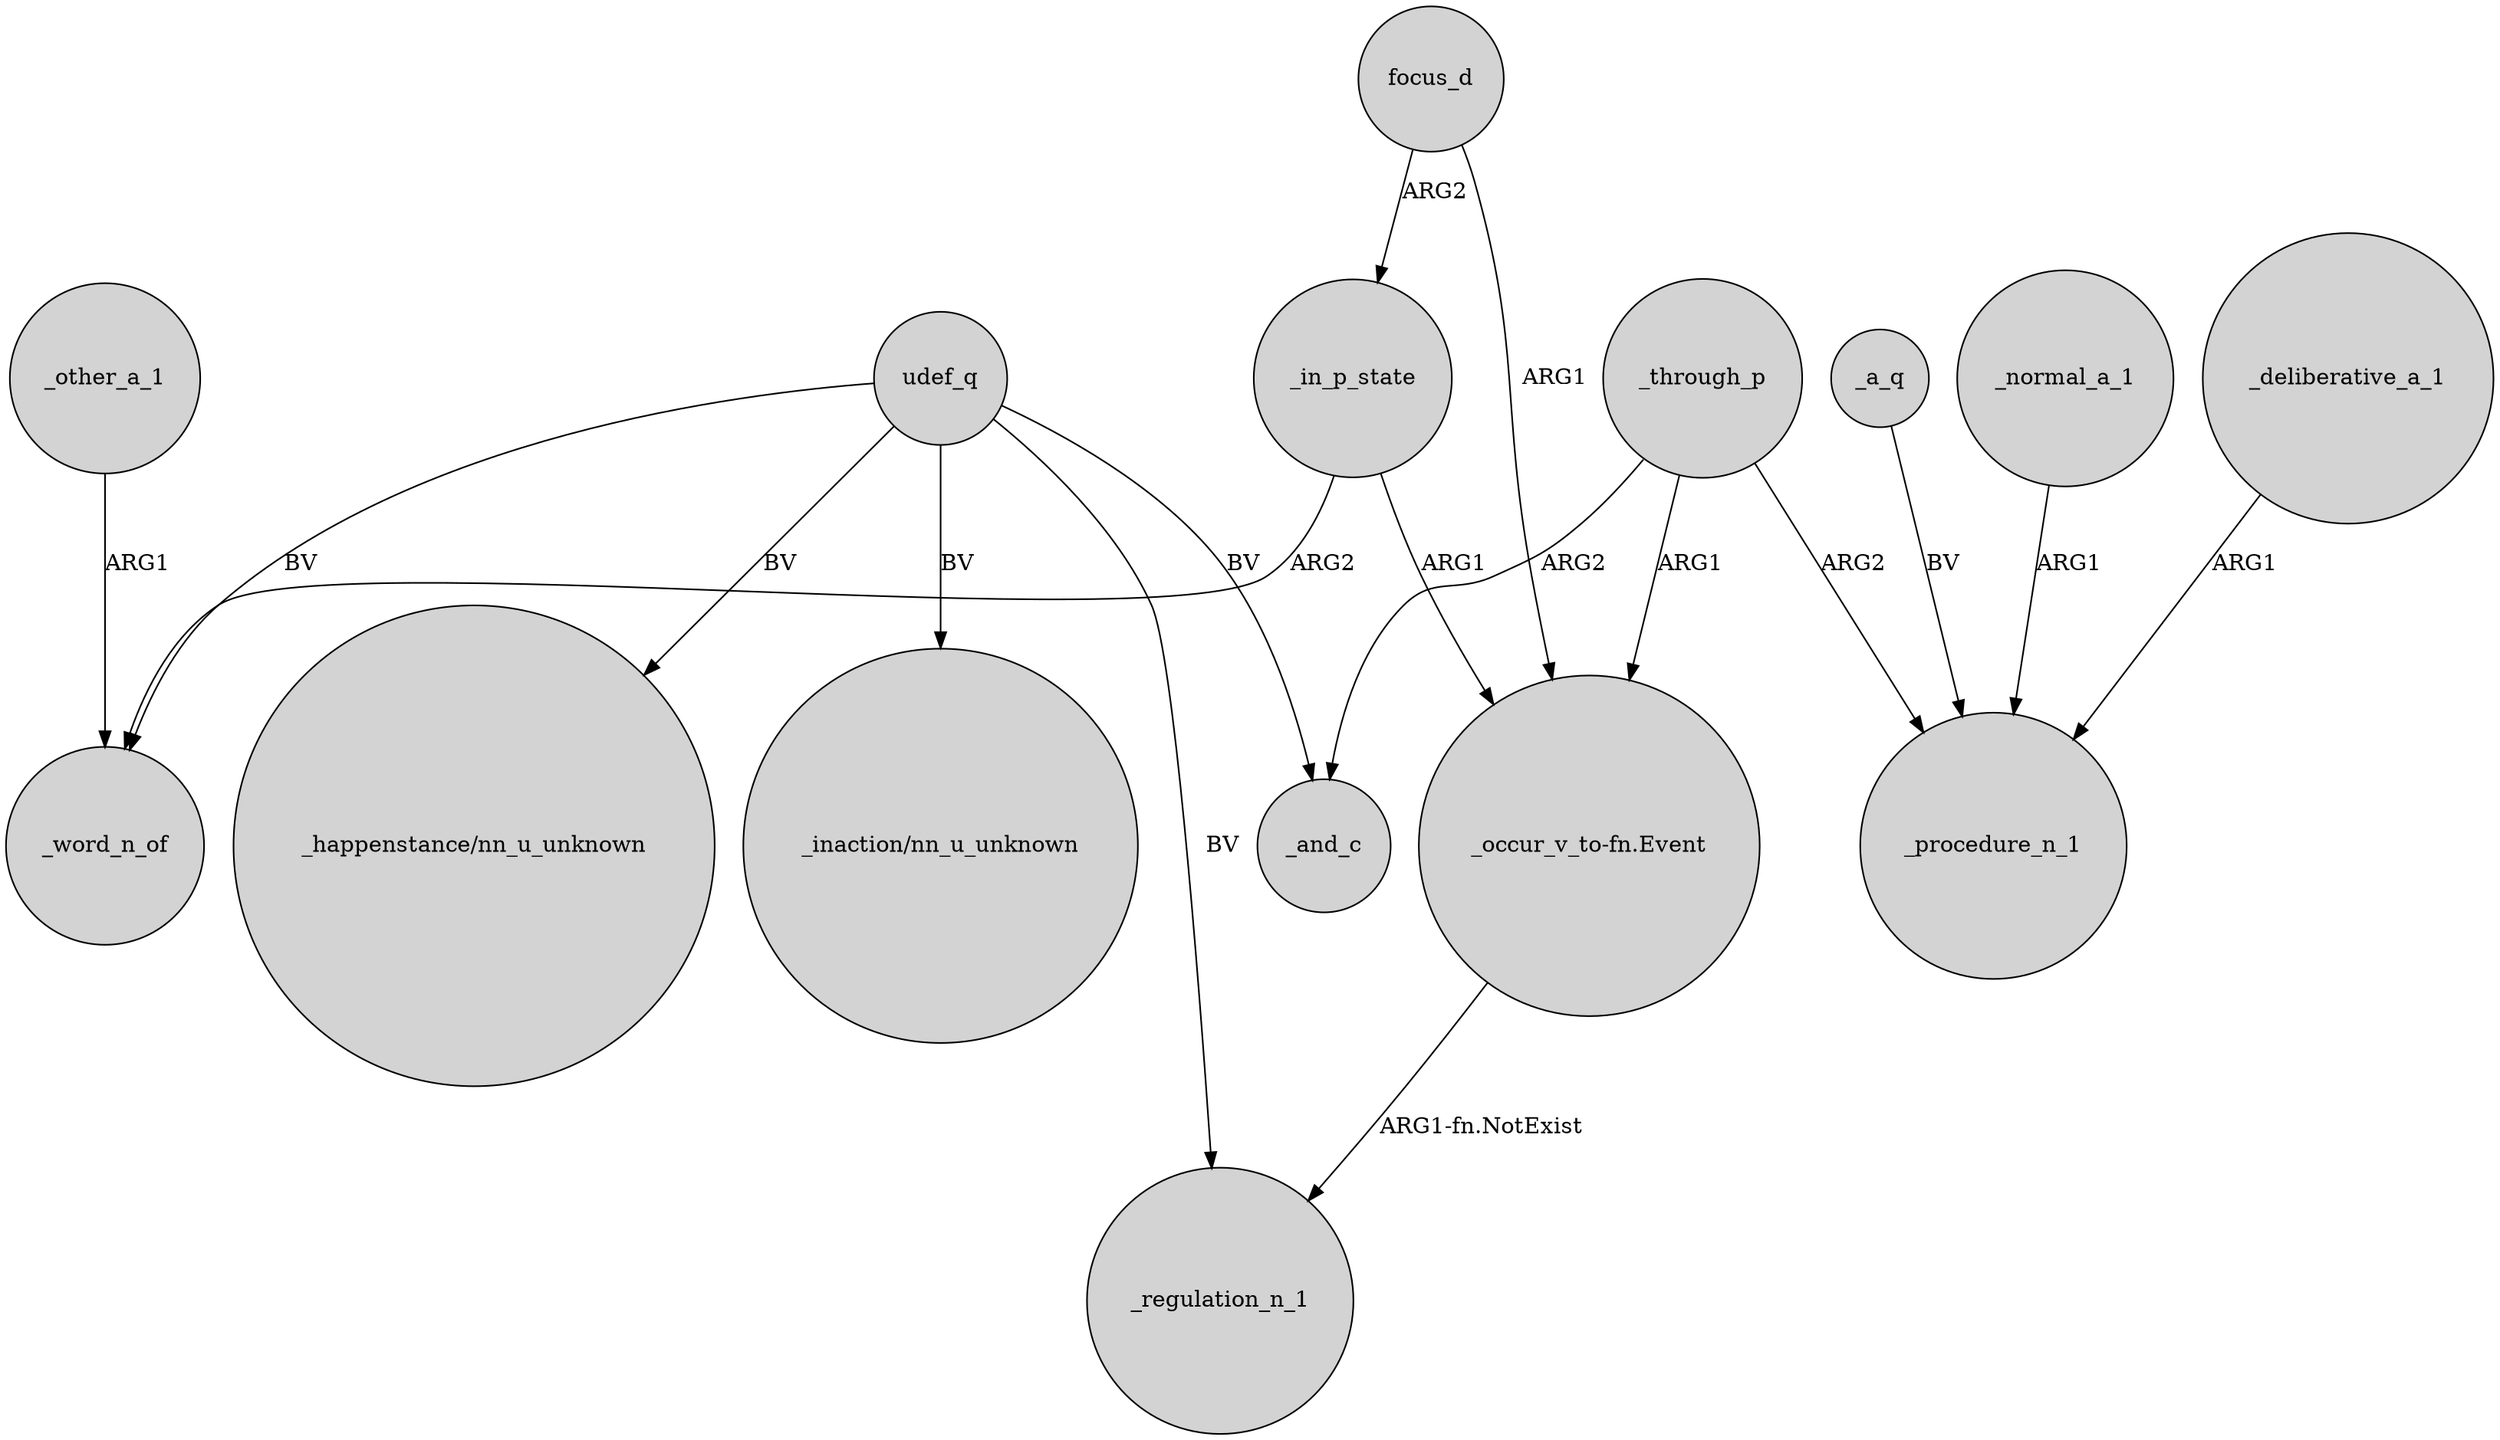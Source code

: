 digraph {
	node [shape=circle style=filled]
	udef_q -> "_happenstance/nn_u_unknown" [label=BV]
	_a_q -> _procedure_n_1 [label=BV]
	_through_p -> "_occur_v_to-fn.Event" [label=ARG1]
	_other_a_1 -> _word_n_of [label=ARG1]
	udef_q -> _word_n_of [label=BV]
	udef_q -> "_inaction/nn_u_unknown" [label=BV]
	focus_d -> "_occur_v_to-fn.Event" [label=ARG1]
	udef_q -> _regulation_n_1 [label=BV]
	_normal_a_1 -> _procedure_n_1 [label=ARG1]
	_in_p_state -> _word_n_of [label=ARG2]
	udef_q -> _and_c [label=BV]
	_through_p -> _procedure_n_1 [label=ARG2]
	_deliberative_a_1 -> _procedure_n_1 [label=ARG1]
	_through_p -> _and_c [label=ARG2]
	"_occur_v_to-fn.Event" -> _regulation_n_1 [label="ARG1-fn.NotExist"]
	focus_d -> _in_p_state [label=ARG2]
	_in_p_state -> "_occur_v_to-fn.Event" [label=ARG1]
}
